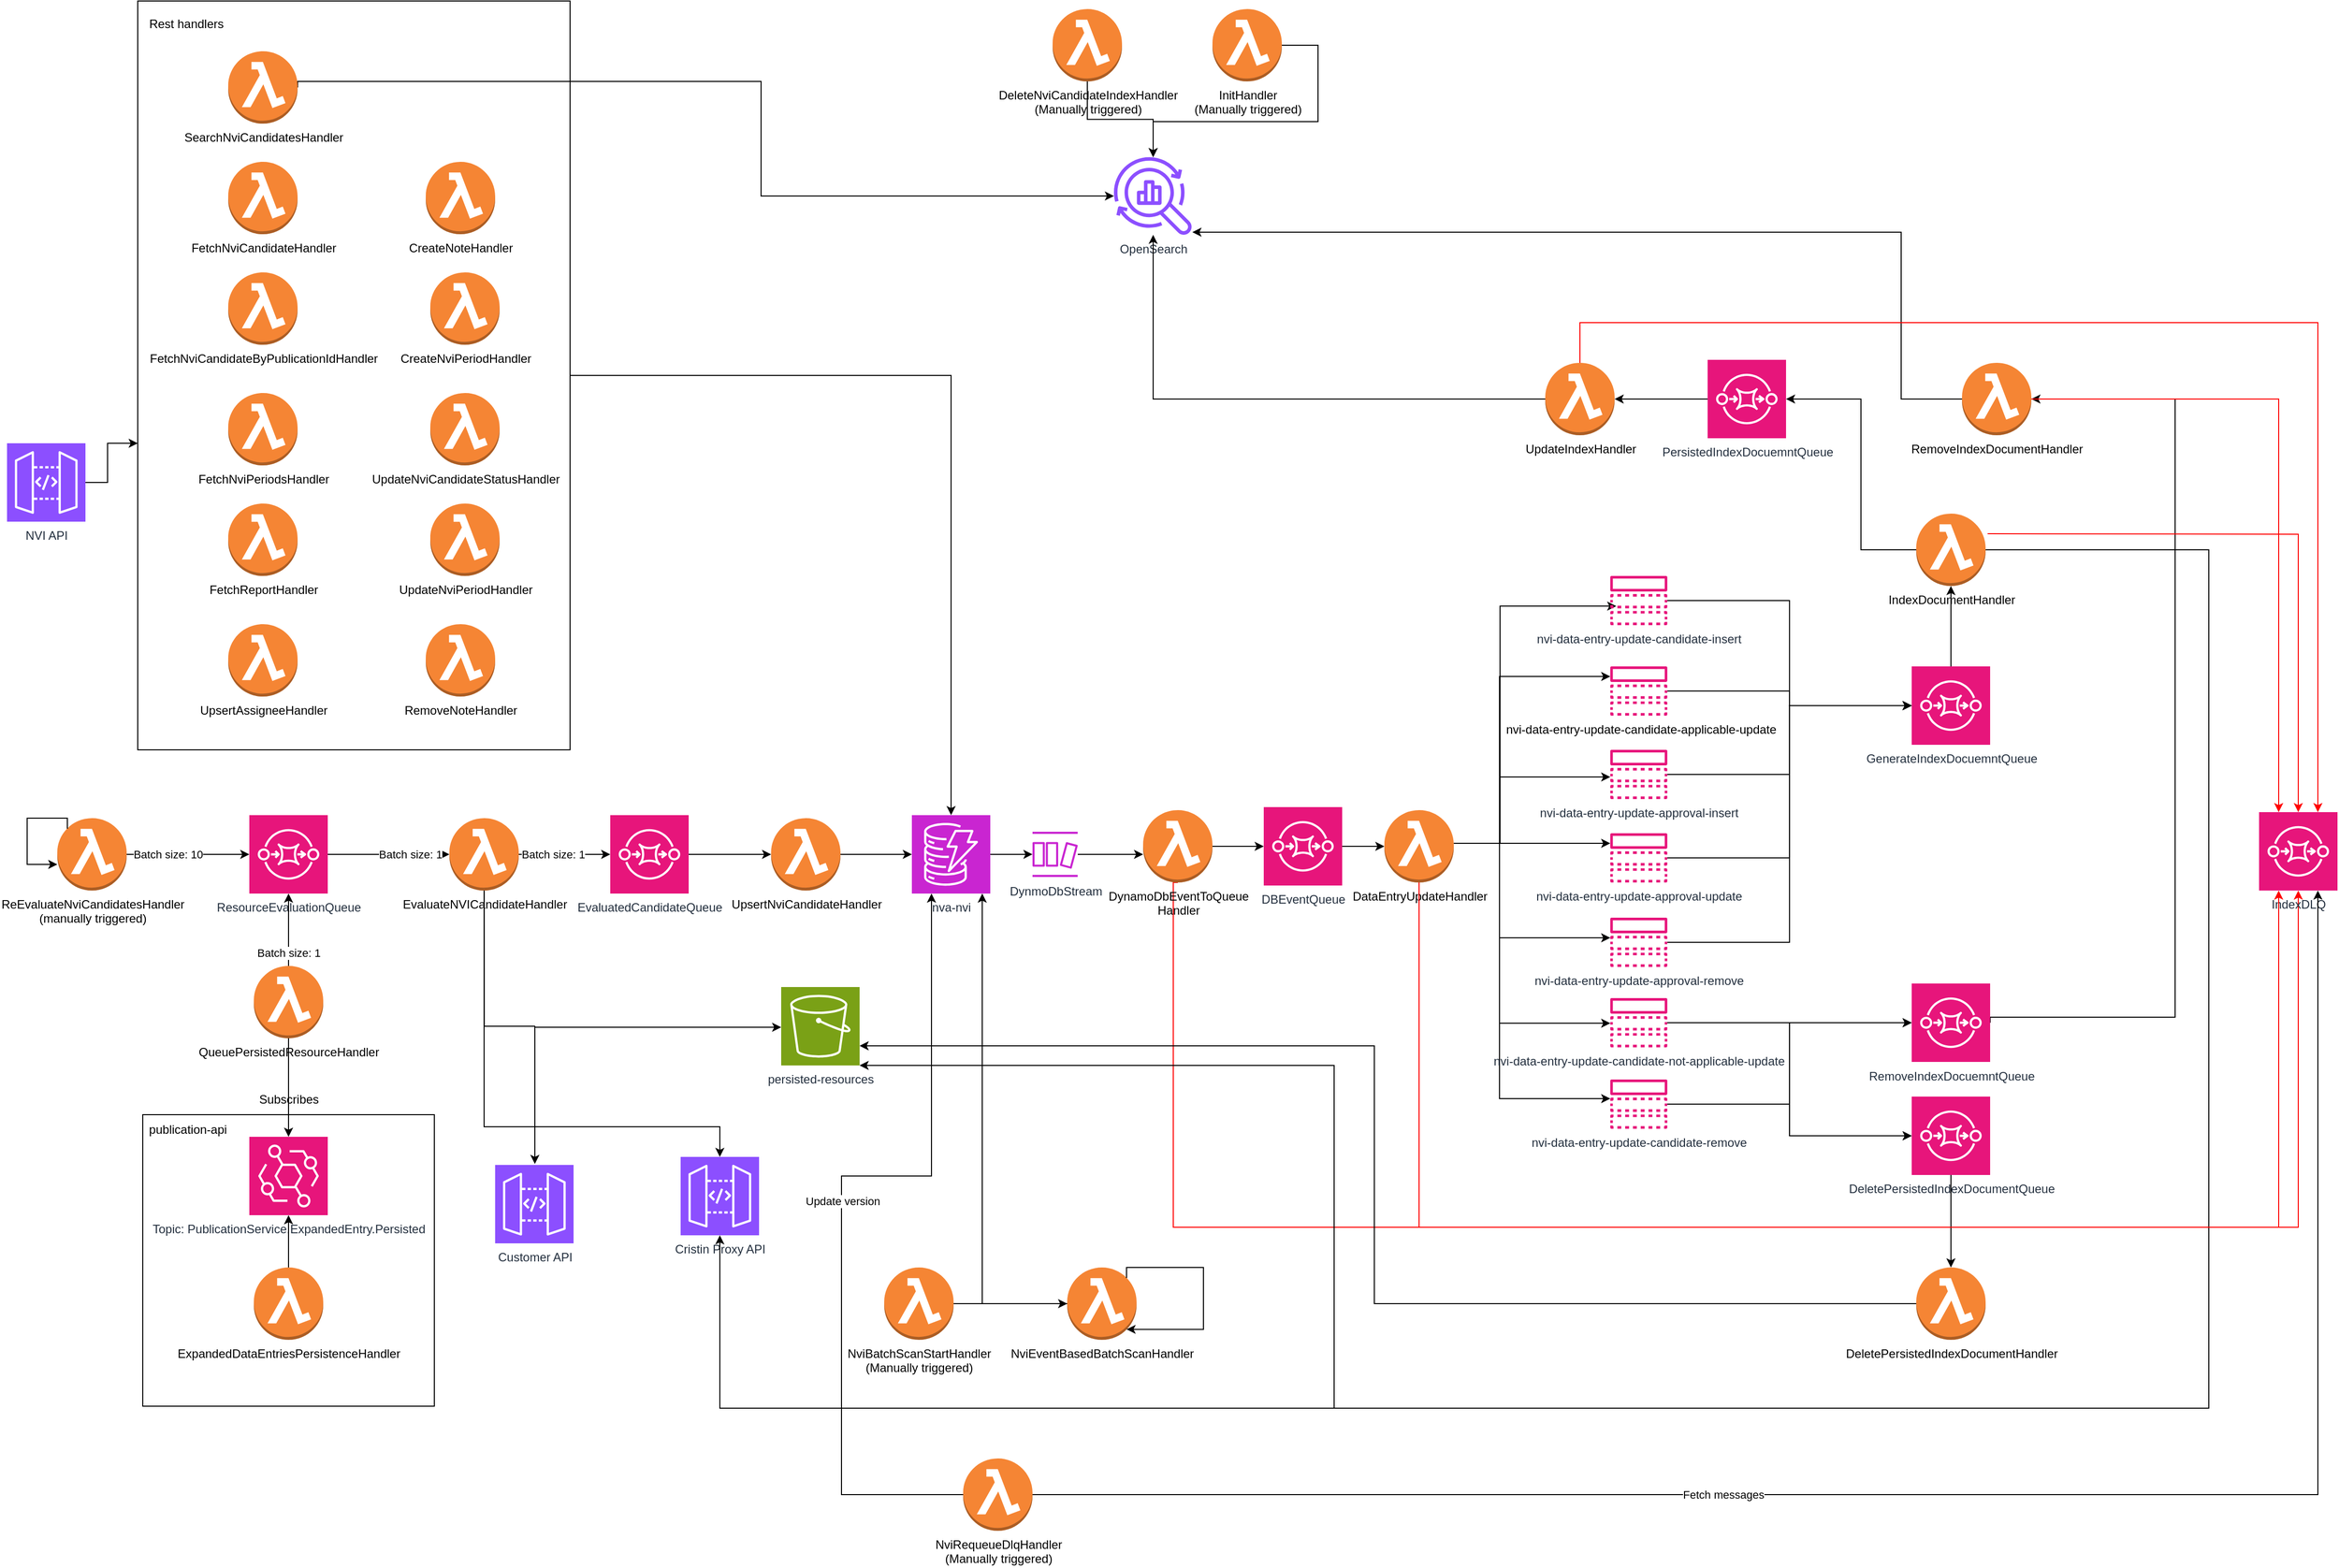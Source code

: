 <mxfile scale="1" border="0" version="25.0.3">
  <diagram name="Page-1" id="PHJkI_x4rEQV4rQCNtoy">
    <mxGraphModel dx="2261" dy="2450" grid="1" gridSize="10" guides="1" tooltips="1" connect="1" arrows="1" fold="1" page="1" pageScale="1" pageWidth="827" pageHeight="1169" math="0" shadow="0">
      <root>
        <mxCell id="0" />
        <mxCell id="1" parent="0" />
        <mxCell id="qClhknu3l4Ed2Sld-R5n-2" value="" style="rounded=0;whiteSpace=wrap;html=1;fillColor=none;align=left;" parent="1" vertex="1">
          <mxGeometry x="-30" y="-430" width="430" height="745" as="geometry" />
        </mxCell>
        <mxCell id="FxnsGMwjtRY8qKDcSY2N-2" value="persisted-resources" style="sketch=0;points=[[0,0,0],[0.25,0,0],[0.5,0,0],[0.75,0,0],[1,0,0],[0,1,0],[0.25,1,0],[0.5,1,0],[0.75,1,0],[1,1,0],[0,0.25,0],[0,0.5,0],[0,0.75,0],[1,0.25,0],[1,0.5,0],[1,0.75,0]];outlineConnect=0;fontColor=#232F3E;fillColor=#7AA116;strokeColor=#ffffff;dashed=0;verticalLabelPosition=bottom;verticalAlign=top;align=center;html=1;fontSize=12;fontStyle=0;aspect=fixed;shape=mxgraph.aws4.resourceIcon;resIcon=mxgraph.aws4.s3;" parent="1" vertex="1">
          <mxGeometry x="610" y="551" width="78" height="78" as="geometry" />
        </mxCell>
        <mxCell id="FxnsGMwjtRY8qKDcSY2N-3" value="ResourceEvaluationQueue" style="sketch=0;points=[[0,0,0],[0.25,0,0],[0.5,0,0],[0.75,0,0],[1,0,0],[0,1,0],[0.25,1,0],[0.5,1,0],[0.75,1,0],[1,1,0],[0,0.25,0],[0,0.5,0],[0,0.75,0],[1,0.25,0],[1,0.5,0],[1,0.75,0]];outlineConnect=0;fontColor=#232F3E;fillColor=#E7157B;strokeColor=#ffffff;dashed=0;verticalLabelPosition=bottom;verticalAlign=top;align=center;html=1;fontSize=12;fontStyle=0;aspect=fixed;shape=mxgraph.aws4.resourceIcon;resIcon=mxgraph.aws4.sqs;" parent="1" vertex="1">
          <mxGeometry x="81" y="380" width="78" height="78" as="geometry" />
        </mxCell>
        <mxCell id="FxnsGMwjtRY8qKDcSY2N-42" style="edgeStyle=orthogonalEdgeStyle;rounded=0;orthogonalLoop=1;jettySize=auto;html=1;" parent="1" source="FxnsGMwjtRY8qKDcSY2N-4" target="FxnsGMwjtRY8qKDcSY2N-40" edge="1">
          <mxGeometry relative="1" as="geometry" />
        </mxCell>
        <mxCell id="FxnsGMwjtRY8qKDcSY2N-4" value="nva-nvi" style="sketch=0;points=[[0,0,0],[0.25,0,0],[0.5,0,0],[0.75,0,0],[1,0,0],[0,1,0],[0.25,1,0],[0.5,1,0],[0.75,1,0],[1,1,0],[0,0.25,0],[0,0.5,0],[0,0.75,0],[1,0.25,0],[1,0.5,0],[1,0.75,0]];outlineConnect=0;fontColor=#232F3E;fillColor=#C925D1;strokeColor=#ffffff;dashed=0;verticalLabelPosition=bottom;verticalAlign=top;align=center;html=1;fontSize=12;fontStyle=0;aspect=fixed;shape=mxgraph.aws4.resourceIcon;resIcon=mxgraph.aws4.dynamodb;" parent="1" vertex="1">
          <mxGeometry x="740" y="380" width="78" height="78" as="geometry" />
        </mxCell>
        <mxCell id="FxnsGMwjtRY8qKDcSY2N-5" value="ExpandedDataEntriesPersistenceHandler" style="outlineConnect=0;dashed=0;verticalLabelPosition=bottom;verticalAlign=top;align=center;html=1;shape=mxgraph.aws3.lambda_function;fillColor=#F58534;gradientColor=none;" parent="1" vertex="1">
          <mxGeometry x="85.5" y="830" width="69" height="72" as="geometry" />
        </mxCell>
        <mxCell id="FxnsGMwjtRY8qKDcSY2N-6" value="Topic: PublicationService.ExpandedEntry.Persisted" style="sketch=0;points=[[0,0,0],[0.25,0,0],[0.5,0,0],[0.75,0,0],[1,0,0],[0,1,0],[0.25,1,0],[0.5,1,0],[0.75,1,0],[1,1,0],[0,0.25,0],[0,0.5,0],[0,0.75,0],[1,0.25,0],[1,0.5,0],[1,0.75,0]];outlineConnect=0;fontColor=#232F3E;fillColor=#E7157B;strokeColor=#ffffff;dashed=0;verticalLabelPosition=bottom;verticalAlign=top;align=center;html=1;fontSize=12;fontStyle=0;aspect=fixed;shape=mxgraph.aws4.resourceIcon;resIcon=mxgraph.aws4.eventbridge;" parent="1" vertex="1">
          <mxGeometry x="81" y="700" width="78" height="78" as="geometry" />
        </mxCell>
        <mxCell id="FxnsGMwjtRY8qKDcSY2N-7" style="edgeStyle=orthogonalEdgeStyle;rounded=0;orthogonalLoop=1;jettySize=auto;html=1;entryX=0.5;entryY=1;entryDx=0;entryDy=0;entryPerimeter=0;" parent="1" source="FxnsGMwjtRY8qKDcSY2N-5" target="FxnsGMwjtRY8qKDcSY2N-6" edge="1">
          <mxGeometry relative="1" as="geometry" />
        </mxCell>
        <mxCell id="FxnsGMwjtRY8qKDcSY2N-9" value="QueuePersistedResourceHandler" style="outlineConnect=0;dashed=0;verticalLabelPosition=bottom;verticalAlign=top;align=center;html=1;shape=mxgraph.aws3.lambda_function;fillColor=#F58534;gradientColor=none;" parent="1" vertex="1">
          <mxGeometry x="85.5" y="530" width="69" height="72" as="geometry" />
        </mxCell>
        <mxCell id="FxnsGMwjtRY8qKDcSY2N-10" style="edgeStyle=orthogonalEdgeStyle;rounded=0;orthogonalLoop=1;jettySize=auto;html=1;entryX=0.5;entryY=0;entryDx=0;entryDy=0;entryPerimeter=0;" parent="1" source="FxnsGMwjtRY8qKDcSY2N-9" target="FxnsGMwjtRY8qKDcSY2N-6" edge="1">
          <mxGeometry relative="1" as="geometry" />
        </mxCell>
        <mxCell id="FxnsGMwjtRY8qKDcSY2N-11" value="Subscribes" style="text;html=1;align=center;verticalAlign=middle;resizable=0;points=[];autosize=1;strokeColor=none;fillColor=none;" parent="1" vertex="1">
          <mxGeometry x="80" y="648" width="80" height="30" as="geometry" />
        </mxCell>
        <mxCell id="FxnsGMwjtRY8qKDcSY2N-13" style="edgeStyle=orthogonalEdgeStyle;rounded=0;orthogonalLoop=1;jettySize=auto;html=1;entryX=0.5;entryY=1;entryDx=0;entryDy=0;entryPerimeter=0;" parent="1" source="FxnsGMwjtRY8qKDcSY2N-9" target="FxnsGMwjtRY8qKDcSY2N-3" edge="1">
          <mxGeometry relative="1" as="geometry" />
        </mxCell>
        <mxCell id="FxnsGMwjtRY8qKDcSY2N-28" value="Batch size: 1" style="edgeLabel;html=1;align=center;verticalAlign=middle;resizable=0;points=[];" parent="FxnsGMwjtRY8qKDcSY2N-13" vertex="1" connectable="0">
          <mxGeometry x="-0.63" relative="1" as="geometry">
            <mxPoint as="offset" />
          </mxGeometry>
        </mxCell>
        <mxCell id="FxnsGMwjtRY8qKDcSY2N-14" value="ReEvaluateNviCandidatesHandler&lt;div&gt;(manually triggered)&lt;/div&gt;" style="outlineConnect=0;dashed=0;verticalLabelPosition=bottom;verticalAlign=top;align=center;html=1;shape=mxgraph.aws3.lambda_function;fillColor=#F58534;gradientColor=none;" parent="1" vertex="1">
          <mxGeometry x="-110" y="383" width="69" height="72" as="geometry" />
        </mxCell>
        <mxCell id="FxnsGMwjtRY8qKDcSY2N-15" style="edgeStyle=orthogonalEdgeStyle;rounded=0;orthogonalLoop=1;jettySize=auto;html=1;entryX=0;entryY=0.5;entryDx=0;entryDy=0;entryPerimeter=0;" parent="1" source="FxnsGMwjtRY8qKDcSY2N-14" target="FxnsGMwjtRY8qKDcSY2N-3" edge="1">
          <mxGeometry relative="1" as="geometry" />
        </mxCell>
        <mxCell id="FxnsGMwjtRY8qKDcSY2N-27" value="Batch size: 10" style="edgeLabel;html=1;align=center;verticalAlign=middle;resizable=0;points=[];" parent="FxnsGMwjtRY8qKDcSY2N-15" vertex="1" connectable="0">
          <mxGeometry x="-0.721" y="-2" relative="1" as="geometry">
            <mxPoint x="24" y="-2" as="offset" />
          </mxGeometry>
        </mxCell>
        <mxCell id="FxnsGMwjtRY8qKDcSY2N-17" style="edgeStyle=orthogonalEdgeStyle;rounded=0;orthogonalLoop=1;jettySize=auto;html=1;exitX=0.145;exitY=0.145;exitDx=0;exitDy=0;exitPerimeter=0;" parent="1" source="FxnsGMwjtRY8qKDcSY2N-14" target="FxnsGMwjtRY8qKDcSY2N-14" edge="1">
          <mxGeometry relative="1" as="geometry">
            <Array as="points">
              <mxPoint x="-100" y="383" />
              <mxPoint x="-140" y="383" />
              <mxPoint x="-140" y="429" />
            </Array>
          </mxGeometry>
        </mxCell>
        <mxCell id="FxnsGMwjtRY8qKDcSY2N-22" style="edgeStyle=orthogonalEdgeStyle;rounded=0;orthogonalLoop=1;jettySize=auto;html=1;" parent="1" source="FxnsGMwjtRY8qKDcSY2N-19" target="FxnsGMwjtRY8qKDcSY2N-21" edge="1">
          <mxGeometry relative="1" as="geometry" />
        </mxCell>
        <mxCell id="FxnsGMwjtRY8qKDcSY2N-30" value="Batch size: 1" style="edgeLabel;html=1;align=center;verticalAlign=middle;resizable=0;points=[];" parent="FxnsGMwjtRY8qKDcSY2N-22" vertex="1" connectable="0">
          <mxGeometry x="-0.649" y="-1" relative="1" as="geometry">
            <mxPoint x="18" y="-1" as="offset" />
          </mxGeometry>
        </mxCell>
        <mxCell id="FxnsGMwjtRY8qKDcSY2N-48" style="edgeStyle=orthogonalEdgeStyle;rounded=0;orthogonalLoop=1;jettySize=auto;html=1;" parent="1" edge="1">
          <mxGeometry relative="1" as="geometry">
            <mxPoint x="314.571" y="454.0" as="sourcePoint" />
            <mxPoint x="365" y="727" as="targetPoint" />
            <Array as="points">
              <mxPoint x="315" y="590" />
              <mxPoint x="365" y="590" />
            </Array>
          </mxGeometry>
        </mxCell>
        <mxCell id="FxnsGMwjtRY8qKDcSY2N-49" style="edgeStyle=orthogonalEdgeStyle;rounded=0;orthogonalLoop=1;jettySize=auto;html=1;entryX=0.5;entryY=0;entryDx=0;entryDy=0;entryPerimeter=0;exitX=0.5;exitY=1;exitDx=0;exitDy=0;exitPerimeter=0;" parent="1" source="FxnsGMwjtRY8qKDcSY2N-19" target="FxnsGMwjtRY8qKDcSY2N-47" edge="1">
          <mxGeometry relative="1" as="geometry">
            <mxPoint x="364.5" y="330" as="sourcePoint" />
            <mxPoint x="510" y="724" as="targetPoint" />
            <Array as="points">
              <mxPoint x="315" y="690" />
              <mxPoint x="549" y="690" />
            </Array>
          </mxGeometry>
        </mxCell>
        <mxCell id="FxnsGMwjtRY8qKDcSY2N-19" value="EvaluateNVICandidateHandler" style="outlineConnect=0;dashed=0;verticalLabelPosition=bottom;verticalAlign=top;align=center;html=1;shape=mxgraph.aws3.lambda_function;fillColor=#F58534;gradientColor=none;" parent="1" vertex="1">
          <mxGeometry x="280" y="383" width="69" height="72" as="geometry" />
        </mxCell>
        <mxCell id="FxnsGMwjtRY8qKDcSY2N-20" style="edgeStyle=orthogonalEdgeStyle;rounded=0;orthogonalLoop=1;jettySize=auto;html=1;entryX=0;entryY=0.5;entryDx=0;entryDy=0;entryPerimeter=0;" parent="1" source="FxnsGMwjtRY8qKDcSY2N-3" target="FxnsGMwjtRY8qKDcSY2N-19" edge="1">
          <mxGeometry relative="1" as="geometry" />
        </mxCell>
        <mxCell id="FxnsGMwjtRY8qKDcSY2N-29" value="Batch size: 1" style="edgeLabel;html=1;align=center;verticalAlign=middle;resizable=0;points=[];" parent="FxnsGMwjtRY8qKDcSY2N-20" vertex="1" connectable="0">
          <mxGeometry x="0.591" y="-1" relative="1" as="geometry">
            <mxPoint x="-15" y="-1" as="offset" />
          </mxGeometry>
        </mxCell>
        <mxCell id="FxnsGMwjtRY8qKDcSY2N-21" value="EvaluatedCandidateQueue" style="sketch=0;points=[[0,0,0],[0.25,0,0],[0.5,0,0],[0.75,0,0],[1,0,0],[0,1,0],[0.25,1,0],[0.5,1,0],[0.75,1,0],[1,1,0],[0,0.25,0],[0,0.5,0],[0,0.75,0],[1,0.25,0],[1,0.5,0],[1,0.75,0]];outlineConnect=0;fontColor=#232F3E;fillColor=#E7157B;strokeColor=#ffffff;dashed=0;verticalLabelPosition=bottom;verticalAlign=top;align=center;html=1;fontSize=12;fontStyle=0;aspect=fixed;shape=mxgraph.aws4.resourceIcon;resIcon=mxgraph.aws4.sqs;" parent="1" vertex="1">
          <mxGeometry x="440" y="380" width="78" height="78" as="geometry" />
        </mxCell>
        <mxCell id="FxnsGMwjtRY8qKDcSY2N-31" style="edgeStyle=orthogonalEdgeStyle;rounded=0;orthogonalLoop=1;jettySize=auto;html=1;entryX=0;entryY=0.5;entryDx=0;entryDy=0;entryPerimeter=0;" parent="1" edge="1">
          <mxGeometry relative="1" as="geometry">
            <Array as="points">
              <mxPoint x="365" y="590" />
            </Array>
            <mxPoint x="314.571" y="456.0" as="sourcePoint" />
            <mxPoint x="610" y="591" as="targetPoint" />
          </mxGeometry>
        </mxCell>
        <mxCell id="FxnsGMwjtRY8qKDcSY2N-33" value="UpsertNviCandidateHandler" style="outlineConnect=0;dashed=0;verticalLabelPosition=bottom;verticalAlign=top;align=center;html=1;shape=mxgraph.aws3.lambda_function;fillColor=#F58534;gradientColor=none;" parent="1" vertex="1">
          <mxGeometry x="600" y="383" width="69" height="72" as="geometry" />
        </mxCell>
        <mxCell id="FxnsGMwjtRY8qKDcSY2N-36" value="OpenSearch" style="sketch=0;outlineConnect=0;fontColor=#232F3E;gradientColor=none;fillColor=#8C4FFF;strokeColor=none;dashed=0;verticalLabelPosition=bottom;verticalAlign=top;align=center;html=1;fontSize=12;fontStyle=0;aspect=fixed;pointerEvents=1;shape=mxgraph.aws4.opensearch_observability;" parent="1" vertex="1">
          <mxGeometry x="941" y="-275" width="78" height="78" as="geometry" />
        </mxCell>
        <mxCell id="FxnsGMwjtRY8qKDcSY2N-37" style="edgeStyle=orthogonalEdgeStyle;rounded=0;orthogonalLoop=1;jettySize=auto;html=1;entryX=0;entryY=0.5;entryDx=0;entryDy=0;entryPerimeter=0;" parent="1" source="FxnsGMwjtRY8qKDcSY2N-21" target="FxnsGMwjtRY8qKDcSY2N-33" edge="1">
          <mxGeometry relative="1" as="geometry" />
        </mxCell>
        <mxCell id="FxnsGMwjtRY8qKDcSY2N-38" style="edgeStyle=orthogonalEdgeStyle;rounded=0;orthogonalLoop=1;jettySize=auto;html=1;entryX=0;entryY=0.5;entryDx=0;entryDy=0;entryPerimeter=0;" parent="1" source="FxnsGMwjtRY8qKDcSY2N-33" target="FxnsGMwjtRY8qKDcSY2N-4" edge="1">
          <mxGeometry relative="1" as="geometry" />
        </mxCell>
        <mxCell id="FxnsGMwjtRY8qKDcSY2N-43" style="edgeStyle=orthogonalEdgeStyle;rounded=0;orthogonalLoop=1;jettySize=auto;html=1;" parent="1" source="FxnsGMwjtRY8qKDcSY2N-40" edge="1">
          <mxGeometry relative="1" as="geometry">
            <mxPoint x="970" y="419" as="targetPoint" />
          </mxGeometry>
        </mxCell>
        <mxCell id="FxnsGMwjtRY8qKDcSY2N-40" value="DynmoDbStream" style="sketch=0;outlineConnect=0;fontColor=#232F3E;gradientColor=none;fillColor=#C925D1;strokeColor=none;dashed=0;verticalLabelPosition=bottom;verticalAlign=top;align=center;html=1;fontSize=12;fontStyle=0;aspect=fixed;pointerEvents=1;shape=mxgraph.aws4.dynamodb_stream;" parent="1" vertex="1">
          <mxGeometry x="860" y="396.5" width="45" height="45" as="geometry" />
        </mxCell>
        <mxCell id="FxnsGMwjtRY8qKDcSY2N-46" value="Customer API" style="sketch=0;points=[[0,0,0],[0.25,0,0],[0.5,0,0],[0.75,0,0],[1,0,0],[0,1,0],[0.25,1,0],[0.5,1,0],[0.75,1,0],[1,1,0],[0,0.25,0],[0,0.5,0],[0,0.75,0],[1,0.25,0],[1,0.5,0],[1,0.75,0]];outlineConnect=0;fontColor=#232F3E;fillColor=#8C4FFF;strokeColor=#ffffff;dashed=0;verticalLabelPosition=bottom;verticalAlign=top;align=center;html=1;fontSize=12;fontStyle=0;aspect=fixed;shape=mxgraph.aws4.resourceIcon;resIcon=mxgraph.aws4.api_gateway;" parent="1" vertex="1">
          <mxGeometry x="325.5" y="728" width="78" height="78" as="geometry" />
        </mxCell>
        <mxCell id="FxnsGMwjtRY8qKDcSY2N-47" value="Cristin Proxy API" style="sketch=0;points=[[0,0,0],[0.25,0,0],[0.5,0,0],[0.75,0,0],[1,0,0],[0,1,0],[0.25,1,0],[0.5,1,0],[0.75,1,0],[1,1,0],[0,0.25,0],[0,0.5,0],[0,0.75,0],[1,0.25,0],[1,0.5,0],[1,0.75,0]];outlineConnect=0;fontColor=#232F3E;fillColor=#8C4FFF;strokeColor=#ffffff;dashed=0;verticalLabelPosition=bottom;verticalAlign=top;align=center;html=1;fontSize=12;fontStyle=0;aspect=fixed;shape=mxgraph.aws4.resourceIcon;resIcon=mxgraph.aws4.api_gateway;" parent="1" vertex="1">
          <mxGeometry x="510" y="720" width="78" height="78" as="geometry" />
        </mxCell>
        <mxCell id="qClhknu3l4Ed2Sld-R5n-4" style="edgeStyle=orthogonalEdgeStyle;rounded=0;orthogonalLoop=1;jettySize=auto;html=1;" parent="1" source="FxnsGMwjtRY8qKDcSY2N-54" target="qClhknu3l4Ed2Sld-R5n-2" edge="1">
          <mxGeometry relative="1" as="geometry">
            <Array as="points">
              <mxPoint x="-60" y="49" />
              <mxPoint x="-60" y="10" />
            </Array>
          </mxGeometry>
        </mxCell>
        <mxCell id="FxnsGMwjtRY8qKDcSY2N-54" value="NVI API" style="sketch=0;points=[[0,0,0],[0.25,0,0],[0.5,0,0],[0.75,0,0],[1,0,0],[0,1,0],[0.25,1,0],[0.5,1,0],[0.75,1,0],[1,1,0],[0,0.25,0],[0,0.5,0],[0,0.75,0],[1,0.25,0],[1,0.5,0],[1,0.75,0]];outlineConnect=0;fontColor=#232F3E;fillColor=#8C4FFF;strokeColor=#ffffff;dashed=0;verticalLabelPosition=bottom;verticalAlign=top;align=center;html=1;fontSize=12;fontStyle=0;aspect=fixed;shape=mxgraph.aws4.resourceIcon;resIcon=mxgraph.aws4.api_gateway;" parent="1" vertex="1">
          <mxGeometry x="-160" y="10" width="78" height="78" as="geometry" />
        </mxCell>
        <mxCell id="FxnsGMwjtRY8qKDcSY2N-55" value="CreateNviPeriodHandler" style="outlineConnect=0;dashed=0;verticalLabelPosition=bottom;verticalAlign=top;align=center;html=1;shape=mxgraph.aws3.lambda_function;fillColor=#F58534;gradientColor=none;" parent="1" vertex="1">
          <mxGeometry x="261" y="-160" width="69" height="72" as="geometry" />
        </mxCell>
        <mxCell id="FxnsGMwjtRY8qKDcSY2N-56" value="FetchNviPeriodsHandler" style="outlineConnect=0;dashed=0;verticalLabelPosition=bottom;verticalAlign=top;align=center;html=1;shape=mxgraph.aws3.lambda_function;fillColor=#F58534;gradientColor=none;" parent="1" vertex="1">
          <mxGeometry x="60" y="-40" width="69" height="72" as="geometry" />
        </mxCell>
        <mxCell id="FxnsGMwjtRY8qKDcSY2N-57" value="UpdateNviPeriodHandler" style="outlineConnect=0;dashed=0;verticalLabelPosition=bottom;verticalAlign=top;align=center;html=1;shape=mxgraph.aws3.lambda_function;fillColor=#F58534;gradientColor=none;" parent="1" vertex="1">
          <mxGeometry x="261" y="70" width="69" height="72" as="geometry" />
        </mxCell>
        <mxCell id="qClhknu3l4Ed2Sld-R5n-39" style="edgeStyle=orthogonalEdgeStyle;rounded=0;orthogonalLoop=1;jettySize=auto;html=1;exitX=1;exitY=0.5;exitDx=0;exitDy=0;exitPerimeter=0;" parent="1" source="FxnsGMwjtRY8qKDcSY2N-58" target="FxnsGMwjtRY8qKDcSY2N-36" edge="1">
          <mxGeometry relative="1" as="geometry">
            <mxPoint x="930" y="-236" as="targetPoint" />
            <Array as="points">
              <mxPoint x="129" y="-350" />
              <mxPoint x="590" y="-350" />
              <mxPoint x="590" y="-236" />
            </Array>
          </mxGeometry>
        </mxCell>
        <mxCell id="FxnsGMwjtRY8qKDcSY2N-58" value="SearchNviCandidatesHandler" style="outlineConnect=0;dashed=0;verticalLabelPosition=bottom;verticalAlign=top;align=center;html=1;shape=mxgraph.aws3.lambda_function;fillColor=#F58534;gradientColor=none;" parent="1" vertex="1">
          <mxGeometry x="60" y="-380" width="69" height="72" as="geometry" />
        </mxCell>
        <mxCell id="FxnsGMwjtRY8qKDcSY2N-97" style="edgeStyle=orthogonalEdgeStyle;rounded=0;orthogonalLoop=1;jettySize=auto;html=1;" parent="1" source="FxnsGMwjtRY8qKDcSY2N-60" target="FxnsGMwjtRY8qKDcSY2N-36" edge="1">
          <mxGeometry relative="1" as="geometry">
            <mxPoint x="1025.5" y="-230" as="targetPoint" />
            <Array as="points">
              <mxPoint x="1144" y="-310" />
              <mxPoint x="980" y="-310" />
            </Array>
          </mxGeometry>
        </mxCell>
        <mxCell id="FxnsGMwjtRY8qKDcSY2N-60" value="InitHandler&lt;br&gt;(Manually triggered)" style="outlineConnect=0;dashed=0;verticalLabelPosition=bottom;verticalAlign=top;align=center;html=1;shape=mxgraph.aws3.lambda_function;fillColor=#F58534;gradientColor=none;" parent="1" vertex="1">
          <mxGeometry x="1039" y="-422" width="69" height="72" as="geometry" />
        </mxCell>
        <mxCell id="FxnsGMwjtRY8qKDcSY2N-96" style="edgeStyle=orthogonalEdgeStyle;rounded=0;orthogonalLoop=1;jettySize=auto;html=1;" parent="1" source="FxnsGMwjtRY8qKDcSY2N-61" target="FxnsGMwjtRY8qKDcSY2N-36" edge="1">
          <mxGeometry relative="1" as="geometry" />
        </mxCell>
        <mxCell id="FxnsGMwjtRY8qKDcSY2N-61" value="DeleteNviCandidateIndexHandler&lt;br&gt;(Manually triggered)" style="outlineConnect=0;dashed=0;verticalLabelPosition=bottom;verticalAlign=top;align=center;html=1;shape=mxgraph.aws3.lambda_function;fillColor=#F58534;gradientColor=none;" parent="1" vertex="1">
          <mxGeometry x="880" y="-422" width="69" height="72" as="geometry" />
        </mxCell>
        <mxCell id="FxnsGMwjtRY8qKDcSY2N-62" value="NviEventBasedBatchScanHandler" style="outlineConnect=0;dashed=0;verticalLabelPosition=bottom;verticalAlign=top;align=center;html=1;shape=mxgraph.aws3.lambda_function;fillColor=#F58534;gradientColor=none;" parent="1" vertex="1">
          <mxGeometry x="894.5" y="830" width="69" height="72" as="geometry" />
        </mxCell>
        <mxCell id="FxnsGMwjtRY8qKDcSY2N-63" value="FetchNviCandidateHandler" style="outlineConnect=0;dashed=0;verticalLabelPosition=bottom;verticalAlign=top;align=center;html=1;shape=mxgraph.aws3.lambda_function;fillColor=#F58534;gradientColor=none;" parent="1" vertex="1">
          <mxGeometry x="60" y="-270" width="69" height="72" as="geometry" />
        </mxCell>
        <mxCell id="FxnsGMwjtRY8qKDcSY2N-64" value="FetchNviCandidateByPublicationIdHandler" style="outlineConnect=0;dashed=0;verticalLabelPosition=bottom;verticalAlign=top;align=center;html=1;shape=mxgraph.aws3.lambda_function;fillColor=#F58534;gradientColor=none;" parent="1" vertex="1">
          <mxGeometry x="60" y="-160" width="69" height="72" as="geometry" />
        </mxCell>
        <mxCell id="FxnsGMwjtRY8qKDcSY2N-65" value="UpdateNviCandidateStatusHandler" style="outlineConnect=0;dashed=0;verticalLabelPosition=bottom;verticalAlign=top;align=center;html=1;shape=mxgraph.aws3.lambda_function;fillColor=#F58534;gradientColor=none;" parent="1" vertex="1">
          <mxGeometry x="261" y="-40" width="69" height="72" as="geometry" />
        </mxCell>
        <mxCell id="FxnsGMwjtRY8qKDcSY2N-66" value="CreateNoteHandler" style="outlineConnect=0;dashed=0;verticalLabelPosition=bottom;verticalAlign=top;align=center;html=1;shape=mxgraph.aws3.lambda_function;fillColor=#F58534;gradientColor=none;" parent="1" vertex="1">
          <mxGeometry x="256.5" y="-270" width="69" height="72" as="geometry" />
        </mxCell>
        <mxCell id="FxnsGMwjtRY8qKDcSY2N-67" value="UpsertAssigneeHandler" style="outlineConnect=0;dashed=0;verticalLabelPosition=bottom;verticalAlign=top;align=center;html=1;shape=mxgraph.aws3.lambda_function;fillColor=#F58534;gradientColor=none;" parent="1" vertex="1">
          <mxGeometry x="60" y="190" width="69" height="72" as="geometry" />
        </mxCell>
        <mxCell id="FxnsGMwjtRY8qKDcSY2N-68" value="RemoveNoteHandler" style="outlineConnect=0;dashed=0;verticalLabelPosition=bottom;verticalAlign=top;align=center;html=1;shape=mxgraph.aws3.lambda_function;fillColor=#F58534;gradientColor=none;" parent="1" vertex="1">
          <mxGeometry x="256.5" y="190" width="69" height="72" as="geometry" />
        </mxCell>
        <mxCell id="FxnsGMwjtRY8qKDcSY2N-69" value="FetchReportHandler" style="outlineConnect=0;dashed=0;verticalLabelPosition=bottom;verticalAlign=top;align=center;html=1;shape=mxgraph.aws3.lambda_function;fillColor=#F58534;gradientColor=none;" parent="1" vertex="1">
          <mxGeometry x="60" y="70" width="69" height="72" as="geometry" />
        </mxCell>
        <mxCell id="FxnsGMwjtRY8qKDcSY2N-98" value="NviBatchScanStartHandler&lt;br&gt;(Manually triggered)" style="outlineConnect=0;dashed=0;verticalLabelPosition=bottom;verticalAlign=top;align=center;html=1;shape=mxgraph.aws3.lambda_function;fillColor=#F58534;gradientColor=none;" parent="1" vertex="1">
          <mxGeometry x="712.5" y="830" width="69" height="72" as="geometry" />
        </mxCell>
        <mxCell id="FxnsGMwjtRY8qKDcSY2N-99" style="edgeStyle=orthogonalEdgeStyle;rounded=0;orthogonalLoop=1;jettySize=auto;html=1;entryX=0;entryY=0.5;entryDx=0;entryDy=0;entryPerimeter=0;" parent="1" source="FxnsGMwjtRY8qKDcSY2N-98" target="FxnsGMwjtRY8qKDcSY2N-62" edge="1">
          <mxGeometry relative="1" as="geometry" />
        </mxCell>
        <mxCell id="FxnsGMwjtRY8qKDcSY2N-102" style="edgeStyle=orthogonalEdgeStyle;rounded=0;orthogonalLoop=1;jettySize=auto;html=1;entryX=0.855;entryY=0.855;entryDx=0;entryDy=0;entryPerimeter=0;exitX=0.855;exitY=0.145;exitDx=0;exitDy=0;exitPerimeter=0;" parent="1" source="FxnsGMwjtRY8qKDcSY2N-62" target="FxnsGMwjtRY8qKDcSY2N-62" edge="1">
          <mxGeometry relative="1" as="geometry">
            <Array as="points">
              <mxPoint x="954" y="830" />
              <mxPoint x="1030" y="830" />
              <mxPoint x="1030" y="892" />
            </Array>
          </mxGeometry>
        </mxCell>
        <mxCell id="FxnsGMwjtRY8qKDcSY2N-103" style="edgeStyle=orthogonalEdgeStyle;rounded=0;orthogonalLoop=1;jettySize=auto;html=1;" parent="1" source="FxnsGMwjtRY8qKDcSY2N-62" edge="1">
          <mxGeometry relative="1" as="geometry">
            <mxPoint x="810" y="458" as="targetPoint" />
            <Array as="points">
              <mxPoint x="810" y="866" />
              <mxPoint x="810" y="458" />
            </Array>
          </mxGeometry>
        </mxCell>
        <mxCell id="qClhknu3l4Ed2Sld-R5n-3" value="Rest handlers" style="text;html=1;strokeColor=none;fillColor=none;align=center;verticalAlign=middle;whiteSpace=wrap;rounded=0;" parent="1" vertex="1">
          <mxGeometry x="-30" y="-422" width="96.5" height="30" as="geometry" />
        </mxCell>
        <mxCell id="qClhknu3l4Ed2Sld-R5n-5" style="edgeStyle=orthogonalEdgeStyle;rounded=0;orthogonalLoop=1;jettySize=auto;html=1;entryX=0.5;entryY=0;entryDx=0;entryDy=0;entryPerimeter=0;" parent="1" source="qClhknu3l4Ed2Sld-R5n-2" target="FxnsGMwjtRY8qKDcSY2N-4" edge="1">
          <mxGeometry relative="1" as="geometry" />
        </mxCell>
        <mxCell id="TbA7R8GZRjAWHUb_SJ9q-3" style="edgeStyle=orthogonalEdgeStyle;rounded=0;orthogonalLoop=1;jettySize=auto;html=1;entryX=0.5;entryY=1;entryDx=0;entryDy=0;entryPerimeter=0;fillColor=#f8cecc;strokeColor=#FF0000;exitX=0.5;exitY=1;exitDx=0;exitDy=0;exitPerimeter=0;" parent="1" source="qClhknu3l4Ed2Sld-R5n-7" target="TbA7R8GZRjAWHUb_SJ9q-2" edge="1">
          <mxGeometry relative="1" as="geometry">
            <mxPoint x="1000" y="447" as="sourcePoint" />
            <mxPoint x="2080" y="491" as="targetPoint" />
            <Array as="points">
              <mxPoint x="1000" y="447" />
              <mxPoint x="1000" y="790" />
              <mxPoint x="2119" y="790" />
            </Array>
          </mxGeometry>
        </mxCell>
        <mxCell id="qClhknu3l4Ed2Sld-R5n-7" value="DynamoDbEventToQueue&lt;br&gt;Handler" style="outlineConnect=0;dashed=0;verticalLabelPosition=bottom;verticalAlign=top;align=center;html=1;shape=mxgraph.aws3.lambda_function;fillColor=#F58534;gradientColor=none;" parent="1" vertex="1">
          <mxGeometry x="970" y="375" width="69" height="72" as="geometry" />
        </mxCell>
        <mxCell id="qClhknu3l4Ed2Sld-R5n-31" style="edgeStyle=orthogonalEdgeStyle;rounded=0;orthogonalLoop=1;jettySize=auto;html=1;exitX=1;exitY=0.5;exitDx=0;exitDy=0;exitPerimeter=0;" parent="1" edge="1">
          <mxGeometry relative="1" as="geometry">
            <mxPoint x="1325" y="408.0" as="sourcePoint" />
            <mxPoint x="1440.652" y="172" as="targetPoint" />
            <Array as="points">
              <mxPoint x="1325.5" y="172" />
            </Array>
          </mxGeometry>
        </mxCell>
        <mxCell id="qClhknu3l4Ed2Sld-R5n-32" style="edgeStyle=orthogonalEdgeStyle;rounded=0;orthogonalLoop=1;jettySize=auto;html=1;" parent="1" source="qClhknu3l4Ed2Sld-R5n-10" target="qClhknu3l4Ed2Sld-R5n-22" edge="1">
          <mxGeometry relative="1" as="geometry">
            <Array as="points">
              <mxPoint x="1324.5" y="408" />
              <mxPoint x="1324.5" y="242" />
            </Array>
          </mxGeometry>
        </mxCell>
        <mxCell id="qClhknu3l4Ed2Sld-R5n-33" style="edgeStyle=orthogonalEdgeStyle;rounded=0;orthogonalLoop=1;jettySize=auto;html=1;" parent="1" source="qClhknu3l4Ed2Sld-R5n-10" target="qClhknu3l4Ed2Sld-R5n-23" edge="1">
          <mxGeometry relative="1" as="geometry">
            <Array as="points">
              <mxPoint x="1324.5" y="408" />
              <mxPoint x="1324.5" y="342" />
            </Array>
          </mxGeometry>
        </mxCell>
        <mxCell id="qClhknu3l4Ed2Sld-R5n-34" style="edgeStyle=orthogonalEdgeStyle;rounded=0;orthogonalLoop=1;jettySize=auto;html=1;" parent="1" source="qClhknu3l4Ed2Sld-R5n-10" target="qClhknu3l4Ed2Sld-R5n-24" edge="1">
          <mxGeometry relative="1" as="geometry">
            <Array as="points">
              <mxPoint x="1404.5" y="408" />
              <mxPoint x="1404.5" y="408" />
            </Array>
          </mxGeometry>
        </mxCell>
        <mxCell id="qClhknu3l4Ed2Sld-R5n-35" style="edgeStyle=orthogonalEdgeStyle;rounded=0;orthogonalLoop=1;jettySize=auto;html=1;" parent="1" source="qClhknu3l4Ed2Sld-R5n-10" target="qClhknu3l4Ed2Sld-R5n-25" edge="1">
          <mxGeometry relative="1" as="geometry">
            <Array as="points">
              <mxPoint x="1324.5" y="408" />
              <mxPoint x="1324.5" y="502" />
            </Array>
          </mxGeometry>
        </mxCell>
        <mxCell id="qClhknu3l4Ed2Sld-R5n-36" style="edgeStyle=orthogonalEdgeStyle;rounded=0;orthogonalLoop=1;jettySize=auto;html=1;" parent="1" source="qClhknu3l4Ed2Sld-R5n-10" target="qClhknu3l4Ed2Sld-R5n-26" edge="1">
          <mxGeometry relative="1" as="geometry">
            <Array as="points">
              <mxPoint x="1324.5" y="408" />
              <mxPoint x="1324.5" y="587" />
            </Array>
          </mxGeometry>
        </mxCell>
        <mxCell id="qClhknu3l4Ed2Sld-R5n-37" style="edgeStyle=orthogonalEdgeStyle;rounded=0;orthogonalLoop=1;jettySize=auto;html=1;" parent="1" source="qClhknu3l4Ed2Sld-R5n-10" target="qClhknu3l4Ed2Sld-R5n-27" edge="1">
          <mxGeometry relative="1" as="geometry">
            <Array as="points">
              <mxPoint x="1324.5" y="408" />
              <mxPoint x="1324.5" y="662" />
            </Array>
          </mxGeometry>
        </mxCell>
        <mxCell id="qClhknu3l4Ed2Sld-R5n-10" value="DataEntryUpdateHandler" style="outlineConnect=0;dashed=0;verticalLabelPosition=bottom;verticalAlign=top;align=center;html=1;shape=mxgraph.aws3.lambda_function;fillColor=#F58534;gradientColor=none;" parent="1" vertex="1">
          <mxGeometry x="1210" y="375" width="69" height="72" as="geometry" />
        </mxCell>
        <mxCell id="qClhknu3l4Ed2Sld-R5n-16" value="nvi-data-entry-update-candidate-insert" style="sketch=0;outlineConnect=0;fontColor=#232F3E;gradientColor=none;fillColor=#E7157B;strokeColor=none;dashed=0;verticalLabelPosition=bottom;verticalAlign=top;align=center;html=1;fontSize=12;fontStyle=0;aspect=fixed;pointerEvents=1;shape=mxgraph.aws4.topic;" parent="1" vertex="1">
          <mxGeometry x="1434.5" y="142" width="57.04" height="49" as="geometry" />
        </mxCell>
        <mxCell id="qClhknu3l4Ed2Sld-R5n-47" style="edgeStyle=orthogonalEdgeStyle;rounded=0;orthogonalLoop=1;jettySize=auto;html=1;" parent="1" source="qClhknu3l4Ed2Sld-R5n-22" target="qClhknu3l4Ed2Sld-R5n-44" edge="1">
          <mxGeometry relative="1" as="geometry" />
        </mxCell>
        <mxCell id="qClhknu3l4Ed2Sld-R5n-22" value="" style="sketch=0;outlineConnect=0;fontColor=#232F3E;gradientColor=none;fillColor=#E7157B;strokeColor=none;dashed=0;verticalLabelPosition=bottom;verticalAlign=top;align=center;html=1;fontSize=12;fontStyle=0;aspect=fixed;pointerEvents=1;shape=mxgraph.aws4.topic;" parent="1" vertex="1">
          <mxGeometry x="1434.5" y="232" width="57.04" height="49" as="geometry" />
        </mxCell>
        <mxCell id="qClhknu3l4Ed2Sld-R5n-23" value="nvi-data-entry-update-approval-insert" style="sketch=0;outlineConnect=0;fontColor=#232F3E;gradientColor=none;fillColor=#E7157B;strokeColor=none;dashed=0;verticalLabelPosition=bottom;verticalAlign=top;align=center;html=1;fontSize=12;fontStyle=0;aspect=fixed;pointerEvents=1;shape=mxgraph.aws4.topic;" parent="1" vertex="1">
          <mxGeometry x="1434.5" y="315" width="57.04" height="49" as="geometry" />
        </mxCell>
        <mxCell id="qClhknu3l4Ed2Sld-R5n-24" value="nvi-data-entry-update-approval-update" style="sketch=0;outlineConnect=0;fontColor=#232F3E;gradientColor=none;fillColor=#E7157B;strokeColor=none;dashed=0;verticalLabelPosition=bottom;verticalAlign=top;align=center;html=1;fontSize=12;fontStyle=0;aspect=fixed;pointerEvents=1;shape=mxgraph.aws4.topic;" parent="1" vertex="1">
          <mxGeometry x="1434.5" y="398" width="57.04" height="49" as="geometry" />
        </mxCell>
        <mxCell id="qClhknu3l4Ed2Sld-R5n-50" style="edgeStyle=orthogonalEdgeStyle;rounded=0;orthogonalLoop=1;jettySize=auto;html=1;entryX=0;entryY=0.5;entryDx=0;entryDy=0;entryPerimeter=0;" parent="1" source="qClhknu3l4Ed2Sld-R5n-25" target="qClhknu3l4Ed2Sld-R5n-44" edge="1">
          <mxGeometry relative="1" as="geometry">
            <mxPoint x="1724.5" y="282" as="targetPoint" />
          </mxGeometry>
        </mxCell>
        <mxCell id="qClhknu3l4Ed2Sld-R5n-25" value="nvi-data-entry-update-approval-remove" style="sketch=0;outlineConnect=0;fontColor=#232F3E;gradientColor=none;fillColor=#E7157B;strokeColor=none;dashed=0;verticalLabelPosition=bottom;verticalAlign=top;align=center;html=1;fontSize=12;fontStyle=0;aspect=fixed;pointerEvents=1;shape=mxgraph.aws4.topic;" parent="1" vertex="1">
          <mxGeometry x="1434.5" y="482" width="57.04" height="49" as="geometry" />
        </mxCell>
        <mxCell id="qClhknu3l4Ed2Sld-R5n-26" value="nvi-data-entry-update-candidate-not-applicable-update" style="sketch=0;outlineConnect=0;fontColor=#232F3E;gradientColor=none;fillColor=#E7157B;strokeColor=none;dashed=0;verticalLabelPosition=bottom;verticalAlign=top;align=center;html=1;fontSize=12;fontStyle=0;aspect=fixed;pointerEvents=1;shape=mxgraph.aws4.topic;" parent="1" vertex="1">
          <mxGeometry x="1434.5" y="562" width="57.04" height="49" as="geometry" />
        </mxCell>
        <mxCell id="QhvuQFWsUBj9YVyOqpoQ-3" style="edgeStyle=orthogonalEdgeStyle;rounded=0;orthogonalLoop=1;jettySize=auto;html=1;" parent="1" source="qClhknu3l4Ed2Sld-R5n-27" target="QhvuQFWsUBj9YVyOqpoQ-1" edge="1">
          <mxGeometry relative="1" as="geometry" />
        </mxCell>
        <mxCell id="qClhknu3l4Ed2Sld-R5n-27" value="nvi-data-entry-update-candidate-remove" style="sketch=0;outlineConnect=0;fontColor=#232F3E;gradientColor=none;fillColor=#E7157B;strokeColor=none;dashed=0;verticalLabelPosition=bottom;verticalAlign=top;align=center;html=1;fontSize=12;fontStyle=0;aspect=fixed;pointerEvents=1;shape=mxgraph.aws4.topic;" parent="1" vertex="1">
          <mxGeometry x="1434.5" y="643" width="57.04" height="49" as="geometry" />
        </mxCell>
        <mxCell id="qClhknu3l4Ed2Sld-R5n-29" value="nvi-data-entry-update-candidate-applicable-update" style="text;html=1;align=center;verticalAlign=middle;resizable=0;points=[];autosize=1;strokeColor=none;fillColor=none;" parent="1" vertex="1">
          <mxGeometry x="1319.5" y="280" width="290" height="30" as="geometry" />
        </mxCell>
        <mxCell id="qClhknu3l4Ed2Sld-R5n-55" style="edgeStyle=orthogonalEdgeStyle;rounded=0;orthogonalLoop=1;jettySize=auto;html=1;" parent="1" source="qClhknu3l4Ed2Sld-R5n-40" target="FxnsGMwjtRY8qKDcSY2N-36" edge="1">
          <mxGeometry relative="1" as="geometry">
            <Array as="points">
              <mxPoint x="1724" y="-200" />
            </Array>
          </mxGeometry>
        </mxCell>
        <mxCell id="qClhknu3l4Ed2Sld-R5n-40" value="RemoveIndexDocumentHandler" style="outlineConnect=0;dashed=0;verticalLabelPosition=bottom;verticalAlign=top;align=center;html=1;shape=mxgraph.aws3.lambda_function;fillColor=#F58534;gradientColor=none;" parent="1" vertex="1">
          <mxGeometry x="1784.5" y="-70" width="69" height="72" as="geometry" />
        </mxCell>
        <mxCell id="qClhknu3l4Ed2Sld-R5n-56" style="edgeStyle=orthogonalEdgeStyle;rounded=0;orthogonalLoop=1;jettySize=auto;html=1;" parent="1" source="qClhknu3l4Ed2Sld-R5n-41" target="FxnsGMwjtRY8qKDcSY2N-36" edge="1">
          <mxGeometry relative="1" as="geometry" />
        </mxCell>
        <mxCell id="qClhknu3l4Ed2Sld-R5n-41" value="UpdateIndexHandler" style="outlineConnect=0;dashed=0;verticalLabelPosition=bottom;verticalAlign=top;align=center;html=1;shape=mxgraph.aws3.lambda_function;fillColor=#F58534;gradientColor=none;" parent="1" vertex="1">
          <mxGeometry x="1370" y="-70" width="69" height="72" as="geometry" />
        </mxCell>
        <mxCell id="qClhknu3l4Ed2Sld-R5n-53" style="edgeStyle=orthogonalEdgeStyle;rounded=0;orthogonalLoop=1;jettySize=auto;html=1;exitX=0;exitY=0.5;exitDx=0;exitDy=0;exitPerimeter=0;entryX=1;entryY=0.5;entryDx=0;entryDy=0;entryPerimeter=0;" parent="1" source="qClhknu3l4Ed2Sld-R5n-64" target="qClhknu3l4Ed2Sld-R5n-66" edge="1">
          <mxGeometry relative="1" as="geometry">
            <Array as="points">
              <mxPoint x="1684" y="116" />
              <mxPoint x="1684" y="-34" />
              <mxPoint x="1609" y="-34" />
            </Array>
          </mxGeometry>
        </mxCell>
        <mxCell id="qClhknu3l4Ed2Sld-R5n-44" value="GenerateIndexDocuemntQueue" style="sketch=0;points=[[0,0,0],[0.25,0,0],[0.5,0,0],[0.75,0,0],[1,0,0],[0,1,0],[0.25,1,0],[0.5,1,0],[0.75,1,0],[1,1,0],[0,0.25,0],[0,0.5,0],[0,0.75,0],[1,0.25,0],[1,0.5,0],[1,0.75,0]];outlineConnect=0;fontColor=#232F3E;fillColor=#E7157B;strokeColor=#ffffff;dashed=0;verticalLabelPosition=bottom;verticalAlign=top;align=center;html=1;fontSize=12;fontStyle=0;aspect=fixed;shape=mxgraph.aws4.resourceIcon;resIcon=mxgraph.aws4.sqs;" parent="1" vertex="1">
          <mxGeometry x="1734.5" y="232" width="78" height="78" as="geometry" />
        </mxCell>
        <mxCell id="qClhknu3l4Ed2Sld-R5n-54" style="edgeStyle=orthogonalEdgeStyle;rounded=0;orthogonalLoop=1;jettySize=auto;html=1;exitX=1;exitY=0.5;exitDx=0;exitDy=0;exitPerimeter=0;" parent="1" source="qClhknu3l4Ed2Sld-R5n-45" target="qClhknu3l4Ed2Sld-R5n-40" edge="1">
          <mxGeometry relative="1" as="geometry">
            <mxPoint x="1921" y="-76" as="targetPoint" />
            <mxPoint x="1914.5" y="580.5" as="sourcePoint" />
            <Array as="points">
              <mxPoint x="1812.5" y="581" />
              <mxPoint x="1996.5" y="581" />
              <mxPoint x="1996.5" y="-34" />
            </Array>
          </mxGeometry>
        </mxCell>
        <mxCell id="qClhknu3l4Ed2Sld-R5n-45" value="RemoveIndexDocuemntQueue" style="sketch=0;points=[[0,0,0],[0.25,0,0],[0.5,0,0],[0.75,0,0],[1,0,0],[0,1,0],[0.25,1,0],[0.5,1,0],[0.75,1,0],[1,1,0],[0,0.25,0],[0,0.5,0],[0,0.75,0],[1,0.25,0],[1,0.5,0],[1,0.75,0]];outlineConnect=0;fontColor=#232F3E;fillColor=#E7157B;strokeColor=#ffffff;dashed=0;verticalLabelPosition=bottom;verticalAlign=top;align=center;html=1;fontSize=12;fontStyle=0;aspect=fixed;shape=mxgraph.aws4.resourceIcon;resIcon=mxgraph.aws4.sqs;" parent="1" vertex="1">
          <mxGeometry x="1734.5" y="547.5" width="78" height="78" as="geometry" />
        </mxCell>
        <mxCell id="qClhknu3l4Ed2Sld-R5n-46" style="edgeStyle=orthogonalEdgeStyle;rounded=0;orthogonalLoop=1;jettySize=auto;html=1;entryX=0;entryY=0.5;entryDx=0;entryDy=0;entryPerimeter=0;" parent="1" source="qClhknu3l4Ed2Sld-R5n-16" target="qClhknu3l4Ed2Sld-R5n-44" edge="1">
          <mxGeometry relative="1" as="geometry" />
        </mxCell>
        <mxCell id="qClhknu3l4Ed2Sld-R5n-48" style="edgeStyle=orthogonalEdgeStyle;rounded=0;orthogonalLoop=1;jettySize=auto;html=1;entryX=0;entryY=0.5;entryDx=0;entryDy=0;entryPerimeter=0;" parent="1" source="qClhknu3l4Ed2Sld-R5n-23" target="qClhknu3l4Ed2Sld-R5n-44" edge="1">
          <mxGeometry relative="1" as="geometry" />
        </mxCell>
        <mxCell id="qClhknu3l4Ed2Sld-R5n-49" style="edgeStyle=orthogonalEdgeStyle;rounded=0;orthogonalLoop=1;jettySize=auto;html=1;entryX=0;entryY=0.5;entryDx=0;entryDy=0;entryPerimeter=0;" parent="1" source="qClhknu3l4Ed2Sld-R5n-24" target="qClhknu3l4Ed2Sld-R5n-44" edge="1">
          <mxGeometry relative="1" as="geometry" />
        </mxCell>
        <mxCell id="qClhknu3l4Ed2Sld-R5n-51" style="edgeStyle=orthogonalEdgeStyle;rounded=0;orthogonalLoop=1;jettySize=auto;html=1;entryX=0;entryY=0.5;entryDx=0;entryDy=0;entryPerimeter=0;" parent="1" source="qClhknu3l4Ed2Sld-R5n-26" target="qClhknu3l4Ed2Sld-R5n-45" edge="1">
          <mxGeometry relative="1" as="geometry" />
        </mxCell>
        <mxCell id="qClhknu3l4Ed2Sld-R5n-52" style="edgeStyle=orthogonalEdgeStyle;rounded=0;orthogonalLoop=1;jettySize=auto;html=1;entryX=0;entryY=0.5;entryDx=0;entryDy=0;entryPerimeter=0;" parent="1" source="qClhknu3l4Ed2Sld-R5n-27" target="qClhknu3l4Ed2Sld-R5n-45" edge="1">
          <mxGeometry relative="1" as="geometry" />
        </mxCell>
        <mxCell id="qClhknu3l4Ed2Sld-R5n-59" value="DBEventQueue" style="sketch=0;points=[[0,0,0],[0.25,0,0],[0.5,0,0],[0.75,0,0],[1,0,0],[0,1,0],[0.25,1,0],[0.5,1,0],[0.75,1,0],[1,1,0],[0,0.25,0],[0,0.5,0],[0,0.75,0],[1,0.25,0],[1,0.5,0],[1,0.75,0]];outlineConnect=0;fontColor=#232F3E;fillColor=#E7157B;strokeColor=#ffffff;dashed=0;verticalLabelPosition=bottom;verticalAlign=top;align=center;html=1;fontSize=12;fontStyle=0;aspect=fixed;shape=mxgraph.aws4.resourceIcon;resIcon=mxgraph.aws4.sqs;" parent="1" vertex="1">
          <mxGeometry x="1090" y="372" width="78" height="78" as="geometry" />
        </mxCell>
        <mxCell id="qClhknu3l4Ed2Sld-R5n-60" style="edgeStyle=orthogonalEdgeStyle;rounded=0;orthogonalLoop=1;jettySize=auto;html=1;exitX=1;exitY=0.5;exitDx=0;exitDy=0;exitPerimeter=0;entryX=0;entryY=0.5;entryDx=0;entryDy=0;entryPerimeter=0;" parent="1" source="qClhknu3l4Ed2Sld-R5n-7" target="qClhknu3l4Ed2Sld-R5n-59" edge="1">
          <mxGeometry relative="1" as="geometry" />
        </mxCell>
        <mxCell id="qClhknu3l4Ed2Sld-R5n-61" style="edgeStyle=orthogonalEdgeStyle;rounded=0;orthogonalLoop=1;jettySize=auto;html=1;entryX=0;entryY=0.5;entryDx=0;entryDy=0;entryPerimeter=0;" parent="1" source="qClhknu3l4Ed2Sld-R5n-59" target="qClhknu3l4Ed2Sld-R5n-10" edge="1">
          <mxGeometry relative="1" as="geometry" />
        </mxCell>
        <mxCell id="qClhknu3l4Ed2Sld-R5n-63" style="edgeStyle=orthogonalEdgeStyle;rounded=0;orthogonalLoop=1;jettySize=auto;html=1;entryX=1;entryY=1;entryDx=0;entryDy=0;entryPerimeter=0;exitX=1;exitY=0.5;exitDx=0;exitDy=0;exitPerimeter=0;" parent="1" source="qClhknu3l4Ed2Sld-R5n-64" target="FxnsGMwjtRY8qKDcSY2N-2" edge="1">
          <mxGeometry relative="1" as="geometry">
            <Array as="points">
              <mxPoint x="2030" y="116" />
              <mxPoint x="2030" y="970" />
              <mxPoint x="1160" y="970" />
              <mxPoint x="1160" y="629" />
            </Array>
          </mxGeometry>
        </mxCell>
        <mxCell id="TbA7R8GZRjAWHUb_SJ9q-5" style="edgeStyle=orthogonalEdgeStyle;rounded=0;orthogonalLoop=1;jettySize=auto;html=1;strokeColor=#FF0000;" parent="1" target="TbA7R8GZRjAWHUb_SJ9q-2" edge="1">
          <mxGeometry relative="1" as="geometry">
            <mxPoint x="1810" y="100" as="sourcePoint" />
          </mxGeometry>
        </mxCell>
        <mxCell id="qClhknu3l4Ed2Sld-R5n-64" value="IndexDocumentHandler" style="outlineConnect=0;dashed=0;verticalLabelPosition=bottom;verticalAlign=top;align=center;html=1;shape=mxgraph.aws3.lambda_function;fillColor=#F58534;gradientColor=none;" parent="1" vertex="1">
          <mxGeometry x="1739" y="80" width="69" height="72" as="geometry" />
        </mxCell>
        <mxCell id="qClhknu3l4Ed2Sld-R5n-65" style="edgeStyle=orthogonalEdgeStyle;rounded=0;orthogonalLoop=1;jettySize=auto;html=1;entryX=0.5;entryY=1;entryDx=0;entryDy=0;entryPerimeter=0;" parent="1" source="qClhknu3l4Ed2Sld-R5n-44" target="qClhknu3l4Ed2Sld-R5n-64" edge="1">
          <mxGeometry relative="1" as="geometry" />
        </mxCell>
        <mxCell id="qClhknu3l4Ed2Sld-R5n-66" value="PersistedIndexDocuemntQueue" style="sketch=0;points=[[0,0,0],[0.25,0,0],[0.5,0,0],[0.75,0,0],[1,0,0],[0,1,0],[0.25,1,0],[0.5,1,0],[0.75,1,0],[1,1,0],[0,0.25,0],[0,0.5,0],[0,0.75,0],[1,0.25,0],[1,0.5,0],[1,0.75,0]];outlineConnect=0;fontColor=#232F3E;fillColor=#E7157B;strokeColor=#ffffff;dashed=0;verticalLabelPosition=bottom;verticalAlign=top;align=center;html=1;fontSize=12;fontStyle=0;aspect=fixed;shape=mxgraph.aws4.resourceIcon;resIcon=mxgraph.aws4.sqs;" parent="1" vertex="1">
          <mxGeometry x="1531.5" y="-73" width="78" height="78" as="geometry" />
        </mxCell>
        <mxCell id="qClhknu3l4Ed2Sld-R5n-68" style="edgeStyle=orthogonalEdgeStyle;rounded=0;orthogonalLoop=1;jettySize=auto;html=1;entryX=1;entryY=0.5;entryDx=0;entryDy=0;entryPerimeter=0;" parent="1" source="qClhknu3l4Ed2Sld-R5n-66" target="qClhknu3l4Ed2Sld-R5n-41" edge="1">
          <mxGeometry relative="1" as="geometry" />
        </mxCell>
        <mxCell id="QhvuQFWsUBj9YVyOqpoQ-1" value="DeletePersistedIndexDocumentQueue" style="sketch=0;points=[[0,0,0],[0.25,0,0],[0.5,0,0],[0.75,0,0],[1,0,0],[0,1,0],[0.25,1,0],[0.5,1,0],[0.75,1,0],[1,1,0],[0,0.25,0],[0,0.5,0],[0,0.75,0],[1,0.25,0],[1,0.5,0],[1,0.75,0]];outlineConnect=0;fontColor=#232F3E;fillColor=#E7157B;strokeColor=#ffffff;dashed=0;verticalLabelPosition=bottom;verticalAlign=top;align=center;html=1;fontSize=12;fontStyle=0;aspect=fixed;shape=mxgraph.aws4.resourceIcon;resIcon=mxgraph.aws4.sqs;" parent="1" vertex="1">
          <mxGeometry x="1734.5" y="660" width="78" height="78" as="geometry" />
        </mxCell>
        <mxCell id="QhvuQFWsUBj9YVyOqpoQ-2" style="edgeStyle=orthogonalEdgeStyle;rounded=0;orthogonalLoop=1;jettySize=auto;html=1;entryX=0;entryY=0.5;entryDx=0;entryDy=0;entryPerimeter=0;" parent="1" source="qClhknu3l4Ed2Sld-R5n-26" target="QhvuQFWsUBj9YVyOqpoQ-1" edge="1">
          <mxGeometry relative="1" as="geometry" />
        </mxCell>
        <mxCell id="QhvuQFWsUBj9YVyOqpoQ-4" value="DeletePersistedIndexDocumentHandler" style="outlineConnect=0;dashed=0;verticalLabelPosition=bottom;verticalAlign=top;align=center;html=1;shape=mxgraph.aws3.lambda_function;fillColor=#F58534;gradientColor=none;" parent="1" vertex="1">
          <mxGeometry x="1739" y="830" width="69" height="72" as="geometry" />
        </mxCell>
        <mxCell id="QhvuQFWsUBj9YVyOqpoQ-5" style="edgeStyle=orthogonalEdgeStyle;rounded=0;orthogonalLoop=1;jettySize=auto;html=1;entryX=0.5;entryY=0;entryDx=0;entryDy=0;entryPerimeter=0;" parent="1" source="QhvuQFWsUBj9YVyOqpoQ-1" target="QhvuQFWsUBj9YVyOqpoQ-4" edge="1">
          <mxGeometry relative="1" as="geometry" />
        </mxCell>
        <mxCell id="QhvuQFWsUBj9YVyOqpoQ-6" style="edgeStyle=orthogonalEdgeStyle;rounded=0;orthogonalLoop=1;jettySize=auto;html=1;entryX=1;entryY=0.75;entryDx=0;entryDy=0;entryPerimeter=0;" parent="1" source="QhvuQFWsUBj9YVyOqpoQ-4" target="FxnsGMwjtRY8qKDcSY2N-2" edge="1">
          <mxGeometry relative="1" as="geometry">
            <Array as="points">
              <mxPoint x="1200" y="866" />
              <mxPoint x="1200" y="610" />
            </Array>
          </mxGeometry>
        </mxCell>
        <mxCell id="QhvuQFWsUBj9YVyOqpoQ-7" style="edgeStyle=orthogonalEdgeStyle;rounded=0;orthogonalLoop=1;jettySize=auto;html=1;entryX=0.5;entryY=1;entryDx=0;entryDy=0;entryPerimeter=0;" parent="1" source="qClhknu3l4Ed2Sld-R5n-64" target="FxnsGMwjtRY8qKDcSY2N-47" edge="1">
          <mxGeometry relative="1" as="geometry">
            <Array as="points">
              <mxPoint x="2030" y="116" />
              <mxPoint x="2030" y="970" />
              <mxPoint x="549" y="970" />
            </Array>
          </mxGeometry>
        </mxCell>
        <mxCell id="TbA7R8GZRjAWHUb_SJ9q-2" value="IndexDLQ" style="sketch=0;points=[[0,0,0],[0.25,0,0],[0.5,0,0],[0.75,0,0],[1,0,0],[0,1,0],[0.25,1,0],[0.5,1,0],[0.75,1,0],[1,1,0],[0,0.25,0],[0,0.5,0],[0,0.75,0],[1,0.25,0],[1,0.5,0],[1,0.75,0]];outlineConnect=0;fontColor=#232F3E;fillColor=#E7157B;strokeColor=#ffffff;dashed=0;verticalLabelPosition=bottom;verticalAlign=top;align=center;html=1;fontSize=12;fontStyle=0;aspect=fixed;shape=mxgraph.aws4.resourceIcon;resIcon=mxgraph.aws4.sqs;" parent="1" vertex="1">
          <mxGeometry x="2080" y="377" width="78" height="78" as="geometry" />
        </mxCell>
        <mxCell id="TbA7R8GZRjAWHUb_SJ9q-4" style="edgeStyle=orthogonalEdgeStyle;rounded=0;orthogonalLoop=1;jettySize=auto;html=1;entryX=0.25;entryY=1;entryDx=0;entryDy=0;entryPerimeter=0;strokeColor=#FF0000;" parent="1" source="qClhknu3l4Ed2Sld-R5n-10" target="TbA7R8GZRjAWHUb_SJ9q-2" edge="1">
          <mxGeometry relative="1" as="geometry">
            <Array as="points">
              <mxPoint x="1245" y="790" />
              <mxPoint x="2100" y="790" />
            </Array>
          </mxGeometry>
        </mxCell>
        <mxCell id="TbA7R8GZRjAWHUb_SJ9q-6" style="edgeStyle=orthogonalEdgeStyle;rounded=0;orthogonalLoop=1;jettySize=auto;html=1;entryX=0.75;entryY=0;entryDx=0;entryDy=0;entryPerimeter=0;strokeColor=#FF0000;" parent="1" source="qClhknu3l4Ed2Sld-R5n-41" target="TbA7R8GZRjAWHUb_SJ9q-2" edge="1">
          <mxGeometry relative="1" as="geometry">
            <Array as="points">
              <mxPoint x="1404" y="-110" />
              <mxPoint x="2138" y="-110" />
            </Array>
          </mxGeometry>
        </mxCell>
        <mxCell id="TbA7R8GZRjAWHUb_SJ9q-7" style="edgeStyle=orthogonalEdgeStyle;rounded=0;orthogonalLoop=1;jettySize=auto;html=1;entryX=0.25;entryY=0;entryDx=0;entryDy=0;entryPerimeter=0;strokeColor=#FF0000;" parent="1" source="qClhknu3l4Ed2Sld-R5n-40" target="TbA7R8GZRjAWHUb_SJ9q-2" edge="1">
          <mxGeometry relative="1" as="geometry" />
        </mxCell>
        <mxCell id="TbA7R8GZRjAWHUb_SJ9q-8" value="NviRequeueDlqHandler&lt;div&gt;(Manually triggered)&lt;/div&gt;" style="outlineConnect=0;dashed=0;verticalLabelPosition=bottom;verticalAlign=top;align=center;html=1;shape=mxgraph.aws3.lambda_function;fillColor=#F58534;gradientColor=none;" parent="1" vertex="1">
          <mxGeometry x="791" y="1020" width="69" height="72" as="geometry" />
        </mxCell>
        <mxCell id="TbA7R8GZRjAWHUb_SJ9q-9" style="edgeStyle=orthogonalEdgeStyle;rounded=0;orthogonalLoop=1;jettySize=auto;html=1;entryX=0.75;entryY=1;entryDx=0;entryDy=0;entryPerimeter=0;" parent="1" source="TbA7R8GZRjAWHUb_SJ9q-8" target="TbA7R8GZRjAWHUb_SJ9q-2" edge="1">
          <mxGeometry relative="1" as="geometry" />
        </mxCell>
        <mxCell id="TbA7R8GZRjAWHUb_SJ9q-10" value="Fetch messages" style="edgeLabel;html=1;align=center;verticalAlign=middle;resizable=0;points=[];" parent="TbA7R8GZRjAWHUb_SJ9q-9" vertex="1" connectable="0">
          <mxGeometry x="-0.269" relative="1" as="geometry">
            <mxPoint as="offset" />
          </mxGeometry>
        </mxCell>
        <mxCell id="TbA7R8GZRjAWHUb_SJ9q-11" style="edgeStyle=orthogonalEdgeStyle;rounded=0;orthogonalLoop=1;jettySize=auto;html=1;entryX=0.25;entryY=1;entryDx=0;entryDy=0;entryPerimeter=0;" parent="1" source="TbA7R8GZRjAWHUb_SJ9q-8" target="FxnsGMwjtRY8qKDcSY2N-4" edge="1">
          <mxGeometry relative="1" as="geometry">
            <Array as="points">
              <mxPoint x="670" y="1056" />
              <mxPoint x="670" y="739" />
              <mxPoint x="760" y="739" />
            </Array>
          </mxGeometry>
        </mxCell>
        <mxCell id="TbA7R8GZRjAWHUb_SJ9q-12" value="Update version" style="edgeLabel;html=1;align=center;verticalAlign=middle;resizable=0;points=[];" parent="TbA7R8GZRjAWHUb_SJ9q-11" vertex="1" connectable="0">
          <mxGeometry x="0.022" y="-1" relative="1" as="geometry">
            <mxPoint as="offset" />
          </mxGeometry>
        </mxCell>
        <mxCell id="4mDa0aguUGz2lrAkG3mV-1" value="" style="rounded=0;whiteSpace=wrap;html=1;fillColor=none;align=left;" vertex="1" parent="1">
          <mxGeometry x="-25" y="678" width="290" height="290" as="geometry" />
        </mxCell>
        <mxCell id="4mDa0aguUGz2lrAkG3mV-2" value="publication-api" style="text;html=1;align=center;verticalAlign=middle;whiteSpace=wrap;rounded=0;" vertex="1" parent="1">
          <mxGeometry x="-25" y="678" width="90" height="30" as="geometry" />
        </mxCell>
      </root>
    </mxGraphModel>
  </diagram>
</mxfile>
